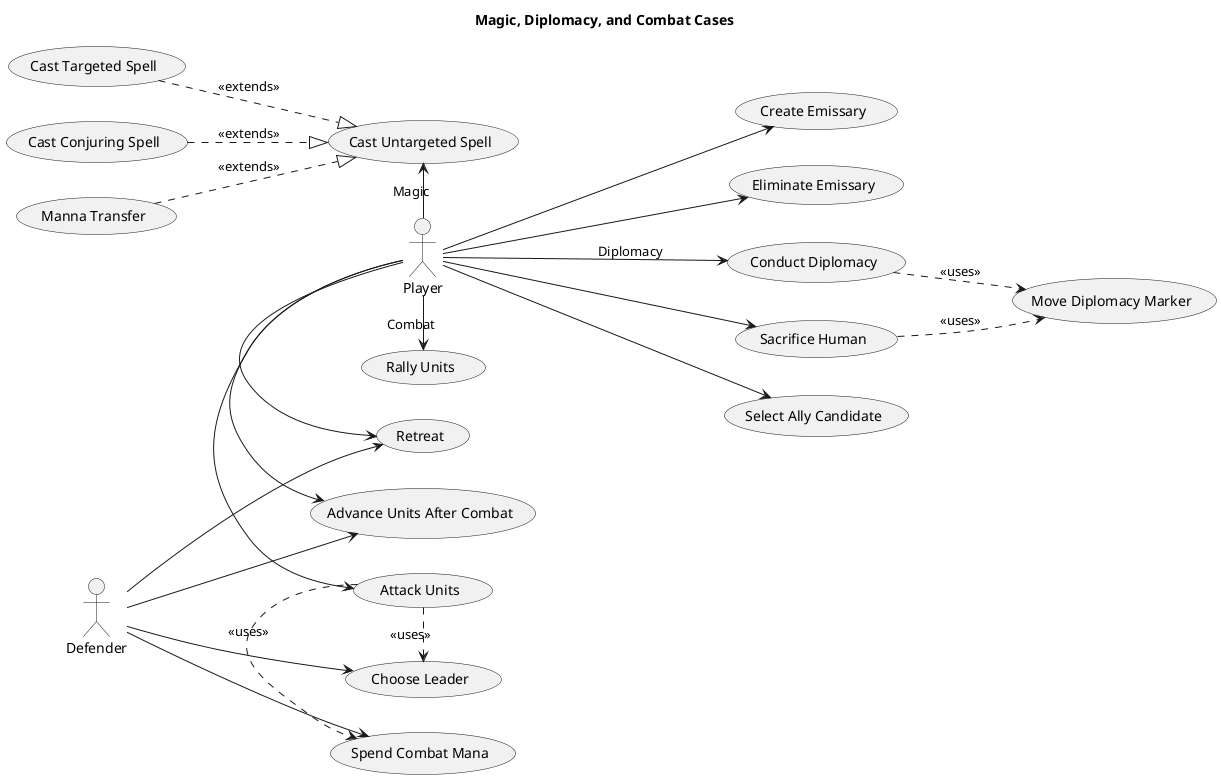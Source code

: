 'Jay Drage, cs383, 2/8/14
'Use Cases diagram

@startuml

title Magic, Diplomacy, and Combat Cases

left to right direction
:Player: as Player
:Defender: as Defender

'Combat Use Cases
Player -right-> (Attack Units)
Player -right-> (Advance Units After Combat)
Player -right-> (Retreat)
(Attack Units) .> (Choose Leader) :<<uses>>
(Attack Units) .> (Spend Combat Mana) :<<uses>>
Player -right-> (Rally Units) : Combat

'Magic Use Cases
Player -left-> (Cast Untargeted Spell) : Magic
'Player -left-> (Cast Targeted Spell)
(Cast Targeted Spell) ..|> (Cast Untargeted Spell) :<<extends>>
'(Cast Targeted Spell) -|> (Select Subset of Stack) :<<uses>>
'Player -down-> (Cast Conjuring Spell)
(Cast Conjuring Spell) ..|> (Cast Untargeted Spell) :<<extends>>
'Player -down-> (Manna Transfer)
(Manna Transfer) ..|> (Cast Untargeted Spell) :<<extends>>

'Diplomacy Use Cases
Player -down--> (Create Emissary)
Player -down--> (Eliminate Emissary)
Player -down--> (Conduct Diplomacy) : Diplomacy
(Conduct Diplomacy) ..> (Move Diplomacy Marker) :<<uses>>
Player -down--> (Sacrifice Human)
(Sacrifice Human) ..> (Move Diplomacy Marker) :<<uses>>
Player -down--> (Select Ally Candidate)

'Uses Cases involving defending player in combat
Defender --> (Retreat)
Defender --> (Advance Units After Combat)
Defender --> (Choose Leader)
Defender --> (Spend Combat Mana)

@enduml
